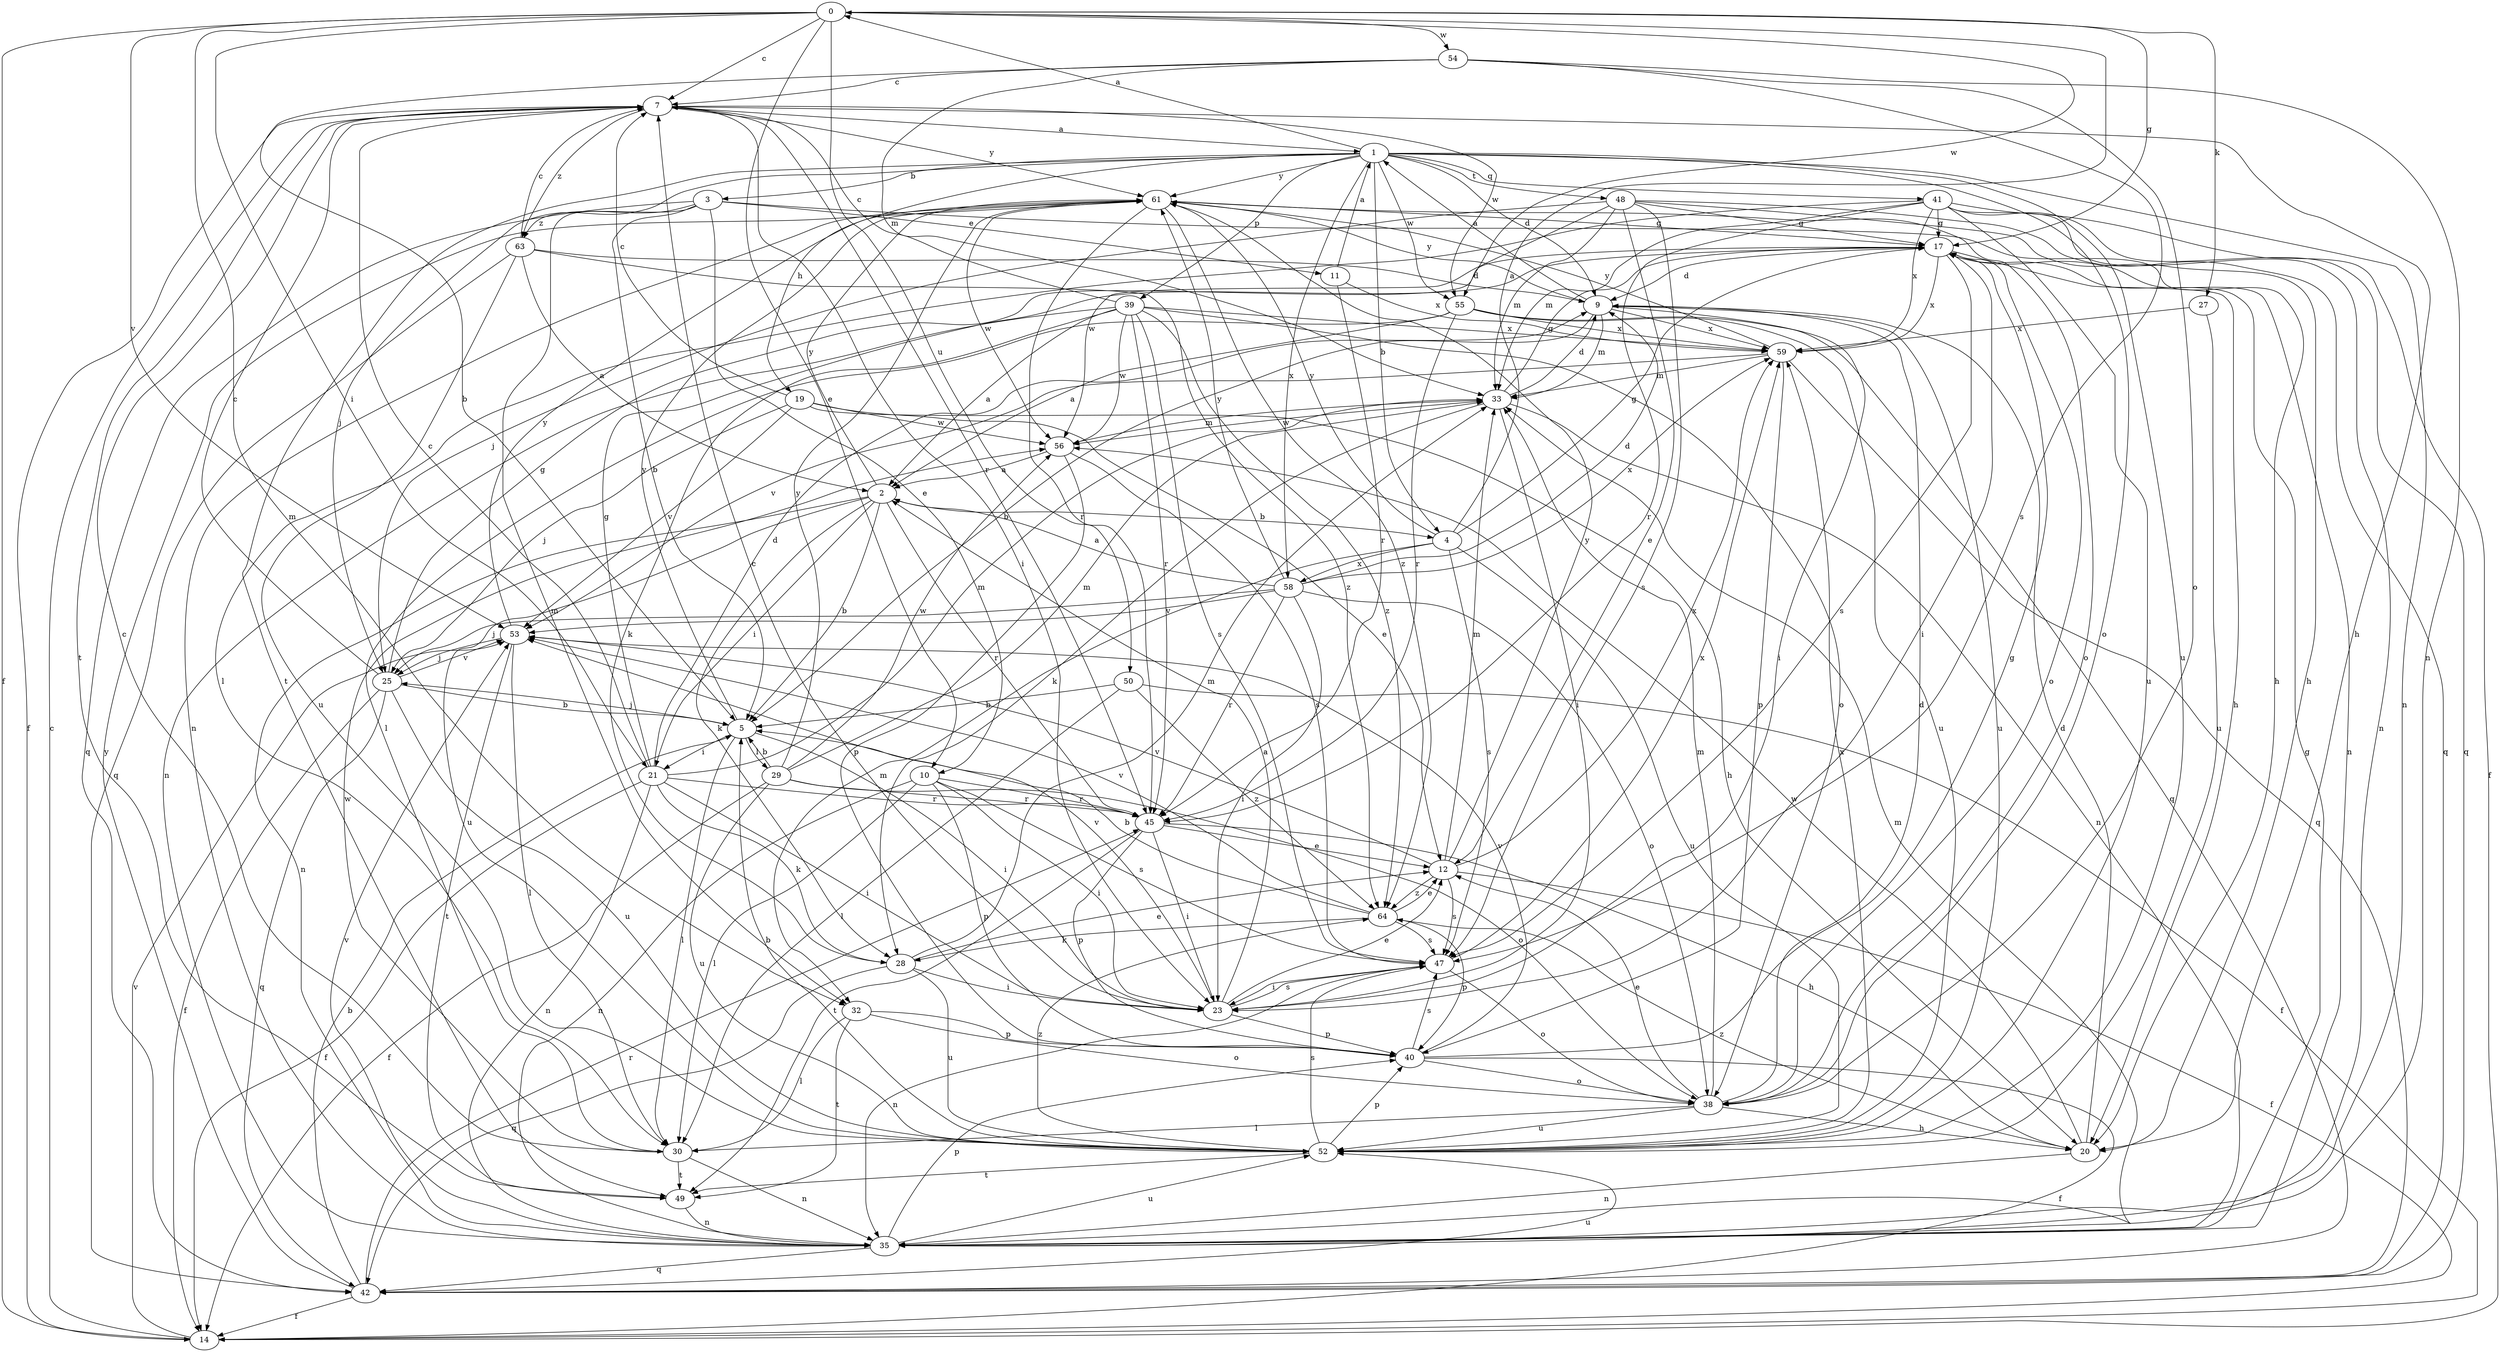 strict digraph  {
0;
1;
2;
3;
4;
5;
7;
9;
10;
11;
12;
14;
17;
19;
20;
21;
23;
25;
27;
28;
29;
30;
32;
33;
35;
38;
39;
40;
41;
42;
45;
47;
48;
49;
50;
52;
53;
54;
55;
56;
58;
59;
61;
63;
64;
0 -> 7  [label=c];
0 -> 10  [label=e];
0 -> 14  [label=f];
0 -> 17  [label=g];
0 -> 21  [label=i];
0 -> 27  [label=k];
0 -> 32  [label=m];
0 -> 50  [label=u];
0 -> 53  [label=v];
0 -> 54  [label=w];
0 -> 55  [label=w];
1 -> 0  [label=a];
1 -> 3  [label=b];
1 -> 4  [label=b];
1 -> 9  [label=d];
1 -> 19  [label=h];
1 -> 25  [label=j];
1 -> 35  [label=n];
1 -> 38  [label=o];
1 -> 39  [label=p];
1 -> 41  [label=q];
1 -> 48  [label=t];
1 -> 49  [label=t];
1 -> 52  [label=u];
1 -> 55  [label=w];
1 -> 58  [label=x];
1 -> 61  [label=y];
2 -> 4  [label=b];
2 -> 5  [label=b];
2 -> 21  [label=i];
2 -> 28  [label=k];
2 -> 35  [label=n];
2 -> 45  [label=r];
2 -> 52  [label=u];
2 -> 61  [label=y];
3 -> 5  [label=b];
3 -> 10  [label=e];
3 -> 11  [label=e];
3 -> 20  [label=h];
3 -> 32  [label=m];
3 -> 42  [label=q];
3 -> 63  [label=z];
4 -> 0  [label=a];
4 -> 17  [label=g];
4 -> 32  [label=m];
4 -> 47  [label=s];
4 -> 52  [label=u];
4 -> 58  [label=x];
4 -> 61  [label=y];
5 -> 21  [label=i];
5 -> 23  [label=i];
5 -> 25  [label=j];
5 -> 29  [label=l];
5 -> 30  [label=l];
5 -> 61  [label=y];
7 -> 1  [label=a];
7 -> 14  [label=f];
7 -> 20  [label=h];
7 -> 23  [label=i];
7 -> 45  [label=r];
7 -> 49  [label=t];
7 -> 55  [label=w];
7 -> 61  [label=y];
7 -> 63  [label=z];
9 -> 1  [label=a];
9 -> 5  [label=b];
9 -> 23  [label=i];
9 -> 33  [label=m];
9 -> 52  [label=u];
9 -> 59  [label=x];
9 -> 61  [label=y];
10 -> 23  [label=i];
10 -> 30  [label=l];
10 -> 35  [label=n];
10 -> 40  [label=p];
10 -> 45  [label=r];
10 -> 47  [label=s];
11 -> 1  [label=a];
11 -> 45  [label=r];
11 -> 59  [label=x];
12 -> 14  [label=f];
12 -> 33  [label=m];
12 -> 47  [label=s];
12 -> 53  [label=v];
12 -> 59  [label=x];
12 -> 61  [label=y];
12 -> 64  [label=z];
14 -> 7  [label=c];
14 -> 53  [label=v];
17 -> 9  [label=d];
17 -> 20  [label=h];
17 -> 23  [label=i];
17 -> 35  [label=n];
17 -> 38  [label=o];
17 -> 47  [label=s];
17 -> 59  [label=x];
19 -> 7  [label=c];
19 -> 12  [label=e];
19 -> 20  [label=h];
19 -> 25  [label=j];
19 -> 53  [label=v];
19 -> 56  [label=w];
20 -> 9  [label=d];
20 -> 35  [label=n];
20 -> 56  [label=w];
20 -> 64  [label=z];
21 -> 7  [label=c];
21 -> 9  [label=d];
21 -> 14  [label=f];
21 -> 17  [label=g];
21 -> 23  [label=i];
21 -> 28  [label=k];
21 -> 33  [label=m];
21 -> 35  [label=n];
21 -> 45  [label=r];
23 -> 2  [label=a];
23 -> 7  [label=c];
23 -> 12  [label=e];
23 -> 40  [label=p];
23 -> 47  [label=s];
23 -> 53  [label=v];
25 -> 5  [label=b];
25 -> 7  [label=c];
25 -> 14  [label=f];
25 -> 17  [label=g];
25 -> 42  [label=q];
25 -> 52  [label=u];
25 -> 53  [label=v];
27 -> 52  [label=u];
27 -> 59  [label=x];
28 -> 12  [label=e];
28 -> 23  [label=i];
28 -> 33  [label=m];
28 -> 42  [label=q];
28 -> 52  [label=u];
29 -> 5  [label=b];
29 -> 14  [label=f];
29 -> 33  [label=m];
29 -> 38  [label=o];
29 -> 45  [label=r];
29 -> 52  [label=u];
29 -> 56  [label=w];
29 -> 61  [label=y];
30 -> 7  [label=c];
30 -> 35  [label=n];
30 -> 49  [label=t];
30 -> 56  [label=w];
32 -> 30  [label=l];
32 -> 38  [label=o];
32 -> 40  [label=p];
32 -> 49  [label=t];
33 -> 9  [label=d];
33 -> 17  [label=g];
33 -> 23  [label=i];
33 -> 28  [label=k];
33 -> 35  [label=n];
33 -> 56  [label=w];
35 -> 17  [label=g];
35 -> 33  [label=m];
35 -> 40  [label=p];
35 -> 42  [label=q];
35 -> 52  [label=u];
35 -> 53  [label=v];
38 -> 9  [label=d];
38 -> 12  [label=e];
38 -> 20  [label=h];
38 -> 30  [label=l];
38 -> 33  [label=m];
38 -> 52  [label=u];
39 -> 2  [label=a];
39 -> 7  [label=c];
39 -> 28  [label=k];
39 -> 35  [label=n];
39 -> 38  [label=o];
39 -> 45  [label=r];
39 -> 47  [label=s];
39 -> 56  [label=w];
39 -> 59  [label=x];
39 -> 64  [label=z];
40 -> 14  [label=f];
40 -> 17  [label=g];
40 -> 38  [label=o];
40 -> 47  [label=s];
40 -> 53  [label=v];
41 -> 14  [label=f];
41 -> 17  [label=g];
41 -> 30  [label=l];
41 -> 33  [label=m];
41 -> 35  [label=n];
41 -> 42  [label=q];
41 -> 45  [label=r];
41 -> 52  [label=u];
41 -> 59  [label=x];
42 -> 5  [label=b];
42 -> 14  [label=f];
42 -> 45  [label=r];
42 -> 52  [label=u];
42 -> 61  [label=y];
45 -> 12  [label=e];
45 -> 20  [label=h];
45 -> 23  [label=i];
45 -> 40  [label=p];
45 -> 49  [label=t];
47 -> 23  [label=i];
47 -> 35  [label=n];
47 -> 38  [label=o];
47 -> 59  [label=x];
48 -> 12  [label=e];
48 -> 17  [label=g];
48 -> 20  [label=h];
48 -> 25  [label=j];
48 -> 33  [label=m];
48 -> 42  [label=q];
48 -> 47  [label=s];
48 -> 56  [label=w];
49 -> 35  [label=n];
50 -> 5  [label=b];
50 -> 14  [label=f];
50 -> 30  [label=l];
50 -> 64  [label=z];
52 -> 5  [label=b];
52 -> 40  [label=p];
52 -> 47  [label=s];
52 -> 49  [label=t];
52 -> 59  [label=x];
52 -> 64  [label=z];
53 -> 25  [label=j];
53 -> 30  [label=l];
53 -> 49  [label=t];
53 -> 61  [label=y];
54 -> 5  [label=b];
54 -> 7  [label=c];
54 -> 33  [label=m];
54 -> 35  [label=n];
54 -> 38  [label=o];
54 -> 47  [label=s];
55 -> 2  [label=a];
55 -> 30  [label=l];
55 -> 42  [label=q];
55 -> 45  [label=r];
55 -> 52  [label=u];
55 -> 59  [label=x];
56 -> 2  [label=a];
56 -> 33  [label=m];
56 -> 40  [label=p];
56 -> 47  [label=s];
58 -> 2  [label=a];
58 -> 9  [label=d];
58 -> 23  [label=i];
58 -> 25  [label=j];
58 -> 38  [label=o];
58 -> 45  [label=r];
58 -> 53  [label=v];
58 -> 59  [label=x];
58 -> 61  [label=y];
59 -> 33  [label=m];
59 -> 40  [label=p];
59 -> 42  [label=q];
59 -> 53  [label=v];
59 -> 61  [label=y];
61 -> 17  [label=g];
61 -> 35  [label=n];
61 -> 38  [label=o];
61 -> 45  [label=r];
61 -> 56  [label=w];
61 -> 64  [label=z];
63 -> 2  [label=a];
63 -> 7  [label=c];
63 -> 9  [label=d];
63 -> 42  [label=q];
63 -> 52  [label=u];
63 -> 64  [label=z];
64 -> 5  [label=b];
64 -> 12  [label=e];
64 -> 28  [label=k];
64 -> 40  [label=p];
64 -> 47  [label=s];
64 -> 53  [label=v];
}
